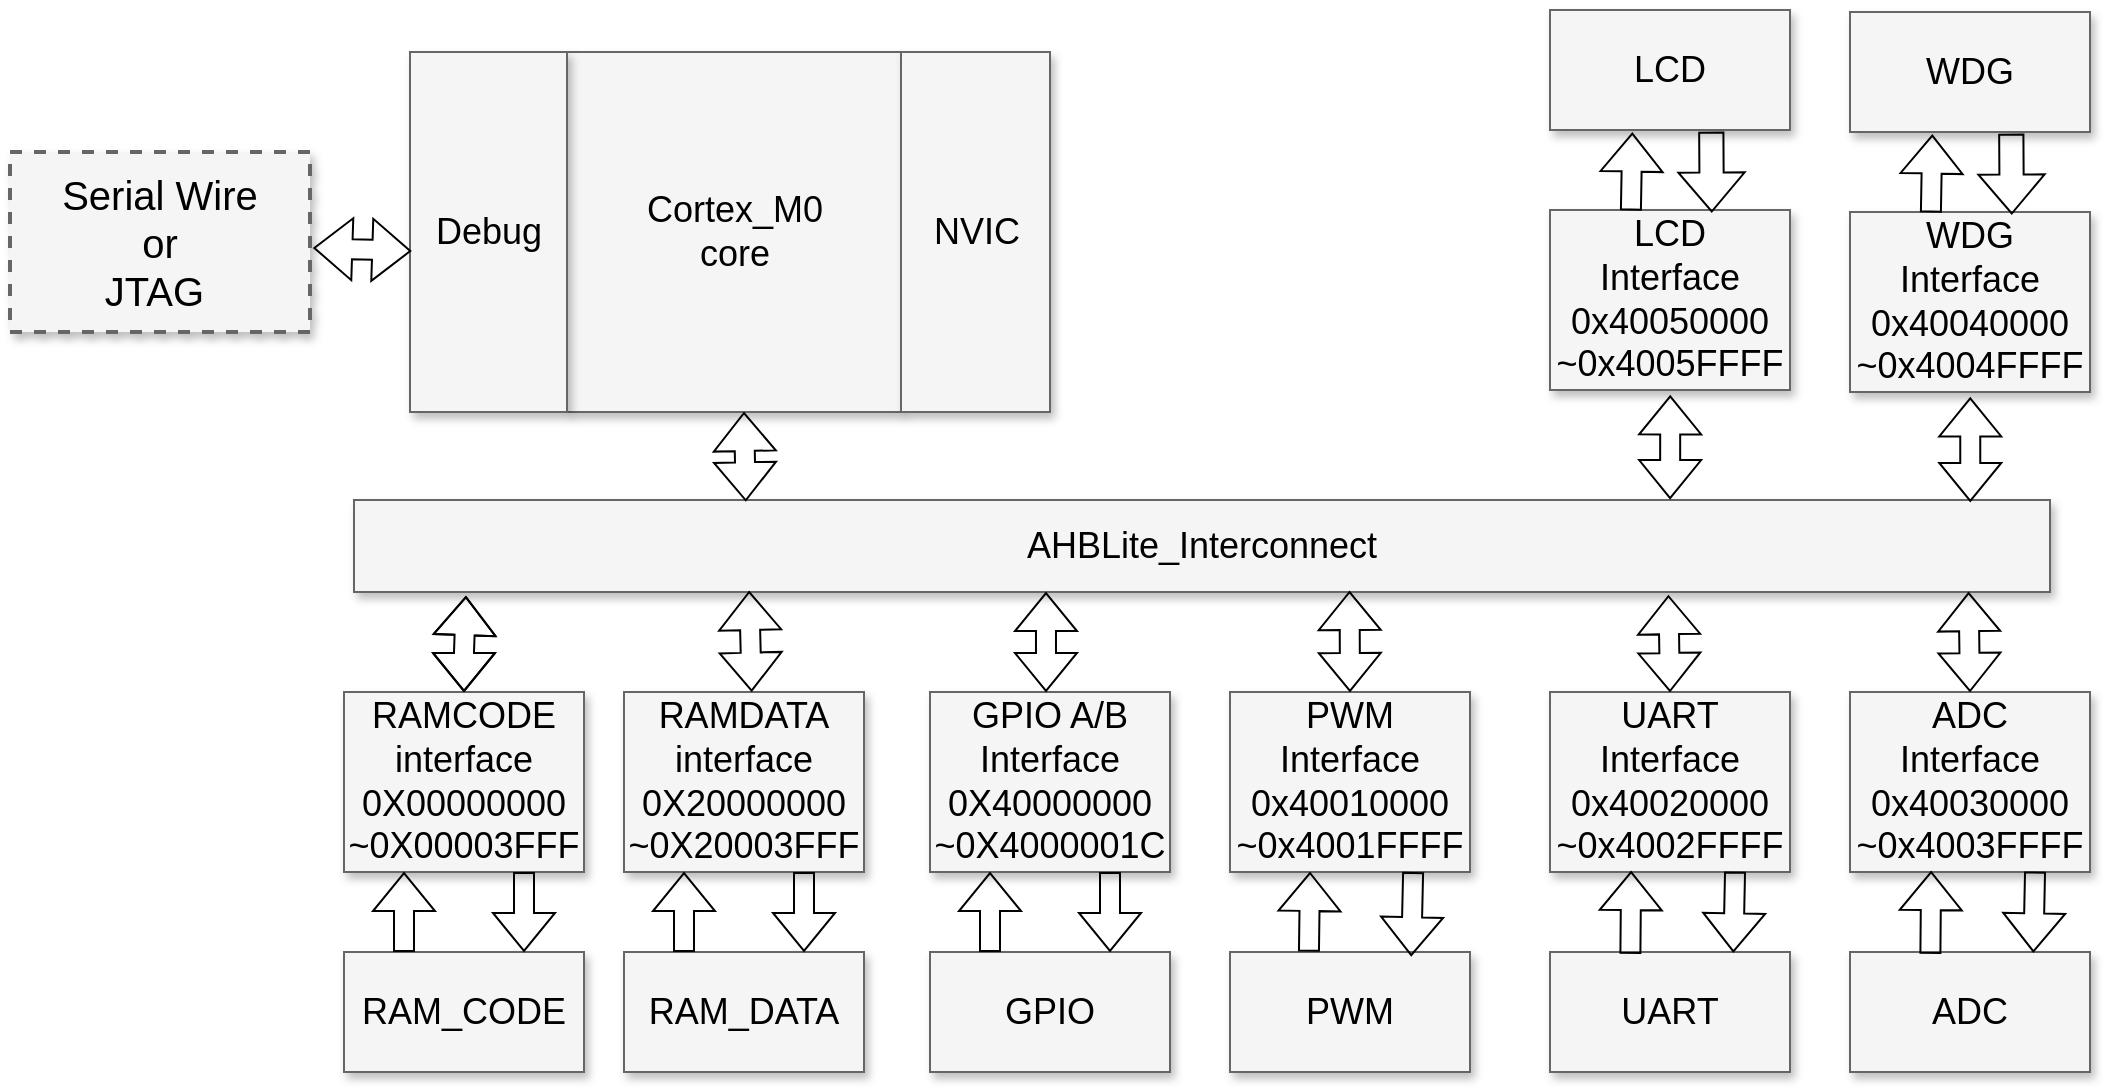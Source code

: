 <mxfile version="22.0.4" type="github">
  <diagram name="Page-1" id="90a13364-a465-7bf4-72fc-28e22215d7a0">
    <mxGraphModel dx="745" dy="653" grid="1" gridSize="10" guides="1" tooltips="1" connect="1" arrows="1" fold="1" page="1" pageScale="1.5" pageWidth="1169" pageHeight="826" background="none" math="0" shadow="0">
      <root>
        <mxCell id="0" style=";html=1;" />
        <mxCell id="1" style=";html=1;" parent="0" />
        <mxCell id="3a17f1ce550125da-13" style="edgeStyle=elbowEdgeStyle;rounded=0;html=1;startArrow=none;startFill=0;jettySize=auto;orthogonalLoop=1;fontSize=18;elbow=vertical;" parent="1" source="3a17f1ce550125da-2" target="3a17f1ce550125da-4" edge="1">
          <mxGeometry relative="1" as="geometry" />
        </mxCell>
        <mxCell id="3a17f1ce550125da-2" value="&lt;font&gt;Cortex_M0&lt;br&gt;core&lt;br&gt;&lt;/font&gt;" style="whiteSpace=wrap;html=1;shadow=1;fontSize=18;fillColor=#f5f5f5;strokeColor=#666666;" parent="1" vertex="1">
          <mxGeometry x="788.5" y="550" width="167" height="180" as="geometry" />
        </mxCell>
        <mxCell id="3a17f1ce550125da-4" value="NVIC" style="whiteSpace=wrap;html=1;shadow=1;fontSize=18;fillColor=#f5f5f5;strokeColor=#666666;" parent="1" vertex="1">
          <mxGeometry x="955.5" y="550" width="74.5" height="180" as="geometry" />
        </mxCell>
        <mxCell id="3a17f1ce550125da-8" value="Debug" style="whiteSpace=wrap;html=1;shadow=1;fontSize=18;fillColor=#f5f5f5;strokeColor=#666666;" parent="1" vertex="1">
          <mxGeometry x="710" y="550" width="78.5" height="180" as="geometry" />
        </mxCell>
        <mxCell id="3a17f1ce550125da-9" value="&lt;font&gt;GPIO A/B&lt;/font&gt;&lt;br&gt;Interface&lt;br&gt;&lt;font&gt;&lt;font&gt;0X40000000&lt;/font&gt;&lt;br&gt;&lt;/font&gt;&lt;font&gt;~0X4000001C&lt;/font&gt;" style="whiteSpace=wrap;html=1;shadow=1;fontSize=18;fillColor=#f5f5f5;strokeColor=#666666;" parent="1" vertex="1">
          <mxGeometry x="970" y="870" width="120" height="90" as="geometry" />
        </mxCell>
        <mxCell id="3a17f1ce550125da-10" value="AHBLite_Interconnect" style="whiteSpace=wrap;html=1;shadow=1;fontSize=18;fillColor=#f5f5f5;strokeColor=#666666;" parent="1" vertex="1">
          <mxGeometry x="682" y="774" width="848" height="46" as="geometry" />
        </mxCell>
        <mxCell id="3a17f1ce550125da-11" value="RAMCODE&lt;br&gt;&lt;font&gt;&lt;font&gt;interface&lt;/font&gt;&lt;br&gt;&lt;font&gt;0X00000000&lt;br&gt;&lt;/font&gt;&lt;font&gt;~0X00003FFF&lt;/font&gt;&lt;br&gt;&lt;/font&gt;" style="whiteSpace=wrap;html=1;shadow=1;fontSize=18;fillColor=#f5f5f5;strokeColor=#666666;" parent="1" vertex="1">
          <mxGeometry x="677" y="870" width="120" height="90" as="geometry" />
        </mxCell>
        <mxCell id="wUYLZcbfz6jvyxzMd7EB-4" value="" style="shape=flexArrow;endArrow=classic;startArrow=classic;html=1;rounded=0;exitX=0.231;exitY=0.014;exitDx=0;exitDy=0;exitPerimeter=0;" edge="1" parent="1" source="3a17f1ce550125da-10">
          <mxGeometry width="100" height="100" relative="1" as="geometry">
            <mxPoint x="777" y="830" as="sourcePoint" />
            <mxPoint x="877" y="730" as="targetPoint" />
          </mxGeometry>
        </mxCell>
        <mxCell id="wUYLZcbfz6jvyxzMd7EB-6" value="&lt;font&gt;RAM_CODE&lt;/font&gt;" style="whiteSpace=wrap;html=1;shadow=1;fontSize=18;fillColor=#f5f5f5;strokeColor=#666666;" vertex="1" parent="1">
          <mxGeometry x="677" y="1000" width="120" height="60" as="geometry" />
        </mxCell>
        <mxCell id="wUYLZcbfz6jvyxzMd7EB-7" value="" style="shape=flexArrow;endArrow=classic;startArrow=classic;html=1;rounded=0;exitX=0.5;exitY=0;exitDx=0;exitDy=0;entryX=0.066;entryY=1.045;entryDx=0;entryDy=0;entryPerimeter=0;" edge="1" parent="1" source="3a17f1ce550125da-11" target="3a17f1ce550125da-10">
          <mxGeometry width="100" height="100" relative="1" as="geometry">
            <mxPoint x="738.97" y="860" as="sourcePoint" />
            <mxPoint x="741.03" y="822.576" as="targetPoint" />
            <Array as="points">
              <mxPoint x="737" y="850" />
            </Array>
          </mxGeometry>
        </mxCell>
        <mxCell id="wUYLZcbfz6jvyxzMd7EB-8" value="" style="shape=flexArrow;endArrow=classic;html=1;rounded=0;exitX=0.25;exitY=0;exitDx=0;exitDy=0;entryX=0.25;entryY=1;entryDx=0;entryDy=0;" edge="1" parent="1" source="wUYLZcbfz6jvyxzMd7EB-6" target="3a17f1ce550125da-11">
          <mxGeometry width="50" height="50" relative="1" as="geometry">
            <mxPoint x="630" y="950" as="sourcePoint" />
            <mxPoint x="680" y="900" as="targetPoint" />
            <Array as="points" />
          </mxGeometry>
        </mxCell>
        <mxCell id="wUYLZcbfz6jvyxzMd7EB-9" value="" style="shape=flexArrow;endArrow=classic;html=1;rounded=0;exitX=0.75;exitY=1;exitDx=0;exitDy=0;entryX=0.75;entryY=0;entryDx=0;entryDy=0;" edge="1" parent="1" source="3a17f1ce550125da-11" target="wUYLZcbfz6jvyxzMd7EB-6">
          <mxGeometry width="50" height="50" relative="1" as="geometry">
            <mxPoint x="850.24" y="980" as="sourcePoint" />
            <mxPoint x="850" y="1050.2" as="targetPoint" />
            <Array as="points" />
          </mxGeometry>
        </mxCell>
        <mxCell id="wUYLZcbfz6jvyxzMd7EB-10" value="&lt;font&gt;RAMDATA&lt;/font&gt;&lt;br&gt;&lt;font&gt;&lt;font&gt;interface&lt;/font&gt;&lt;br&gt;&lt;font&gt;&lt;font&gt;0X20000000&lt;/font&gt;&lt;br&gt;&lt;/font&gt;&lt;font&gt;~0X20003FFF&lt;/font&gt;&lt;br&gt;&lt;/font&gt;" style="whiteSpace=wrap;html=1;shadow=1;fontSize=18;fillColor=#f5f5f5;strokeColor=#666666;" vertex="1" parent="1">
          <mxGeometry x="817" y="870" width="120" height="90" as="geometry" />
        </mxCell>
        <mxCell id="wUYLZcbfz6jvyxzMd7EB-11" value="&lt;font&gt;RAM_DATA&lt;/font&gt;" style="whiteSpace=wrap;html=1;shadow=1;fontSize=18;fillColor=#f5f5f5;strokeColor=#666666;" vertex="1" parent="1">
          <mxGeometry x="817" y="1000" width="120" height="60" as="geometry" />
        </mxCell>
        <mxCell id="wUYLZcbfz6jvyxzMd7EB-12" value="" style="shape=flexArrow;endArrow=classic;html=1;rounded=0;exitX=0.25;exitY=0;exitDx=0;exitDy=0;entryX=0.25;entryY=1;entryDx=0;entryDy=0;" edge="1" parent="1" source="wUYLZcbfz6jvyxzMd7EB-11" target="wUYLZcbfz6jvyxzMd7EB-10">
          <mxGeometry width="50" height="50" relative="1" as="geometry">
            <mxPoint x="770" y="950" as="sourcePoint" />
            <mxPoint x="820" y="900" as="targetPoint" />
            <Array as="points" />
          </mxGeometry>
        </mxCell>
        <mxCell id="wUYLZcbfz6jvyxzMd7EB-13" value="" style="shape=flexArrow;endArrow=classic;html=1;rounded=0;exitX=0.75;exitY=1;exitDx=0;exitDy=0;entryX=0.75;entryY=0;entryDx=0;entryDy=0;" edge="1" parent="1" source="wUYLZcbfz6jvyxzMd7EB-10" target="wUYLZcbfz6jvyxzMd7EB-11">
          <mxGeometry width="50" height="50" relative="1" as="geometry">
            <mxPoint x="990.24" y="980" as="sourcePoint" />
            <mxPoint x="990" y="1050.2" as="targetPoint" />
            <Array as="points" />
          </mxGeometry>
        </mxCell>
        <mxCell id="wUYLZcbfz6jvyxzMd7EB-15" value="" style="shape=flexArrow;endArrow=classic;startArrow=classic;html=1;rounded=0;exitX=0.532;exitY=-0.002;exitDx=0;exitDy=0;exitPerimeter=0;entryX=0.233;entryY=0.989;entryDx=0;entryDy=0;entryPerimeter=0;" edge="1" parent="1" source="wUYLZcbfz6jvyxzMd7EB-10" target="3a17f1ce550125da-10">
          <mxGeometry width="100" height="100" relative="1" as="geometry">
            <mxPoint x="930" y="850" as="sourcePoint" />
            <mxPoint x="930" y="840" as="targetPoint" />
          </mxGeometry>
        </mxCell>
        <mxCell id="wUYLZcbfz6jvyxzMd7EB-20" value="" style="shape=flexArrow;endArrow=classic;startArrow=classic;html=1;rounded=0;entryX=0.008;entryY=0.553;entryDx=0;entryDy=0;entryPerimeter=0;exitX=1.011;exitY=0.533;exitDx=0;exitDy=0;exitPerimeter=0;" edge="1" parent="1" source="wUYLZcbfz6jvyxzMd7EB-22" target="3a17f1ce550125da-8">
          <mxGeometry width="100" height="100" relative="1" as="geometry">
            <mxPoint x="660" y="607" as="sourcePoint" />
            <mxPoint x="600" y="580" as="targetPoint" />
          </mxGeometry>
        </mxCell>
        <mxCell id="wUYLZcbfz6jvyxzMd7EB-22" value="Serial Wire&lt;br&gt;&lt;font&gt;or&lt;br&gt;&lt;/font&gt;&lt;font&gt;JTAG&amp;nbsp;&lt;/font&gt;" style="whiteSpace=wrap;html=1;shadow=1;fontSize=20;fillColor=#f5f5f5;strokeColor=#666666;strokeWidth=2;dashed=1;" vertex="1" parent="1">
          <mxGeometry x="510" y="600" width="150" height="90" as="geometry" />
        </mxCell>
        <mxCell id="wUYLZcbfz6jvyxzMd7EB-23" value="&lt;font&gt;PWM&lt;br&gt;&lt;font&gt;Interface&lt;br&gt;&lt;/font&gt;&lt;font&gt;&lt;font&gt;0x40010000&lt;/font&gt;&lt;br&gt;&lt;/font&gt;&lt;/font&gt;&lt;font&gt;~0x4001FFFF&lt;/font&gt;" style="whiteSpace=wrap;html=1;shadow=1;fontSize=18;fillColor=#f5f5f5;strokeColor=#666666;" vertex="1" parent="1">
          <mxGeometry x="1120" y="870" width="120" height="90" as="geometry" />
        </mxCell>
        <mxCell id="wUYLZcbfz6jvyxzMd7EB-24" value="&lt;font style=&quot;border-color: var(--border-color);&quot;&gt;&lt;font&gt;UART&lt;/font&gt;&lt;br style=&quot;border-color: var(--border-color);&quot;&gt;&lt;font style=&quot;border-color: var(--border-color);&quot;&gt;Interface&lt;br style=&quot;border-color: var(--border-color);&quot;&gt;&lt;/font&gt;&lt;font style=&quot;border-color: var(--border-color);&quot;&gt;&lt;font style=&quot;border-color: var(--border-color);&quot;&gt;0x40020000&lt;/font&gt;&lt;br style=&quot;border-color: var(--border-color);&quot;&gt;&lt;/font&gt;&lt;/font&gt;&lt;font style=&quot;border-color: var(--border-color);&quot;&gt;~0x4002FFFF&lt;/font&gt;" style="whiteSpace=wrap;html=1;shadow=1;fontSize=18;fillColor=#f5f5f5;strokeColor=#666666;" vertex="1" parent="1">
          <mxGeometry x="1280" y="870" width="120" height="90" as="geometry" />
        </mxCell>
        <mxCell id="wUYLZcbfz6jvyxzMd7EB-25" value="" style="shape=flexArrow;endArrow=classic;startArrow=classic;html=1;rounded=0;entryX=0.408;entryY=1.001;entryDx=0;entryDy=0;entryPerimeter=0;" edge="1" parent="1" target="3a17f1ce550125da-10">
          <mxGeometry width="100" height="100" relative="1" as="geometry">
            <mxPoint x="1028" y="870" as="sourcePoint" />
            <mxPoint x="1030" y="819" as="targetPoint" />
          </mxGeometry>
        </mxCell>
        <mxCell id="wUYLZcbfz6jvyxzMd7EB-26" value="" style="shape=flexArrow;endArrow=classic;startArrow=classic;html=1;rounded=0;exitX=0.5;exitY=0;exitDx=0;exitDy=0;entryX=0.587;entryY=0.989;entryDx=0;entryDy=0;entryPerimeter=0;" edge="1" parent="1" source="wUYLZcbfz6jvyxzMd7EB-23" target="3a17f1ce550125da-10">
          <mxGeometry width="100" height="100" relative="1" as="geometry">
            <mxPoint x="1171" y="870" as="sourcePoint" />
            <mxPoint x="1170" y="819" as="targetPoint" />
          </mxGeometry>
        </mxCell>
        <mxCell id="wUYLZcbfz6jvyxzMd7EB-27" value="" style="shape=flexArrow;endArrow=classic;startArrow=classic;html=1;rounded=0;entryX=0.775;entryY=1.035;entryDx=0;entryDy=0;entryPerimeter=0;exitX=0.5;exitY=0;exitDx=0;exitDy=0;" edge="1" parent="1" source="wUYLZcbfz6jvyxzMd7EB-24" target="3a17f1ce550125da-10">
          <mxGeometry width="100" height="100" relative="1" as="geometry">
            <mxPoint x="1341" y="870" as="sourcePoint" />
            <mxPoint x="1339.5" y="830" as="targetPoint" />
          </mxGeometry>
        </mxCell>
        <mxCell id="wUYLZcbfz6jvyxzMd7EB-29" value="&lt;font&gt;GPIO&lt;/font&gt;" style="whiteSpace=wrap;html=1;shadow=1;fontSize=18;fillColor=#f5f5f5;strokeColor=#666666;" vertex="1" parent="1">
          <mxGeometry x="970" y="1000" width="120" height="60" as="geometry" />
        </mxCell>
        <mxCell id="wUYLZcbfz6jvyxzMd7EB-30" value="" style="shape=flexArrow;endArrow=classic;html=1;rounded=0;exitX=0.25;exitY=0;exitDx=0;exitDy=0;entryX=0.25;entryY=1;entryDx=0;entryDy=0;" edge="1" parent="1" source="wUYLZcbfz6jvyxzMd7EB-29" target="3a17f1ce550125da-9">
          <mxGeometry width="50" height="50" relative="1" as="geometry">
            <mxPoint x="1000" y="980" as="sourcePoint" />
            <mxPoint x="1000" y="1020" as="targetPoint" />
            <Array as="points" />
          </mxGeometry>
        </mxCell>
        <mxCell id="wUYLZcbfz6jvyxzMd7EB-31" value="" style="shape=flexArrow;endArrow=classic;html=1;rounded=0;exitX=0.75;exitY=1;exitDx=0;exitDy=0;entryX=0.75;entryY=0;entryDx=0;entryDy=0;" edge="1" parent="1" source="3a17f1ce550125da-9" target="wUYLZcbfz6jvyxzMd7EB-29">
          <mxGeometry width="50" height="50" relative="1" as="geometry">
            <mxPoint x="1050" y="960" as="sourcePoint" />
            <mxPoint x="1050" y="1000" as="targetPoint" />
            <Array as="points" />
          </mxGeometry>
        </mxCell>
        <mxCell id="wUYLZcbfz6jvyxzMd7EB-32" value="&lt;font&gt;PWM&lt;/font&gt;" style="whiteSpace=wrap;html=1;shadow=1;fontSize=18;fillColor=#f5f5f5;strokeColor=#666666;" vertex="1" parent="1">
          <mxGeometry x="1120" y="1000" width="120" height="60" as="geometry" />
        </mxCell>
        <mxCell id="wUYLZcbfz6jvyxzMd7EB-33" value="" style="shape=flexArrow;endArrow=classic;html=1;rounded=0;exitX=0.329;exitY=-0.004;exitDx=0;exitDy=0;exitPerimeter=0;" edge="1" parent="1" source="wUYLZcbfz6jvyxzMd7EB-32">
          <mxGeometry width="50" height="50" relative="1" as="geometry">
            <mxPoint x="1160" y="1000" as="sourcePoint" />
            <mxPoint x="1160" y="960" as="targetPoint" />
            <Array as="points" />
          </mxGeometry>
        </mxCell>
        <mxCell id="wUYLZcbfz6jvyxzMd7EB-34" value="" style="shape=flexArrow;endArrow=classic;html=1;rounded=0;exitX=0.763;exitY=1;exitDx=0;exitDy=0;entryX=0.755;entryY=0.035;entryDx=0;entryDy=0;entryPerimeter=0;exitPerimeter=0;" edge="1" parent="1" source="wUYLZcbfz6jvyxzMd7EB-23" target="wUYLZcbfz6jvyxzMd7EB-32">
          <mxGeometry width="50" height="50" relative="1" as="geometry">
            <mxPoint x="1210" y="960" as="sourcePoint" />
            <mxPoint x="1210" y="1000" as="targetPoint" />
            <Array as="points" />
          </mxGeometry>
        </mxCell>
        <mxCell id="wUYLZcbfz6jvyxzMd7EB-35" value="&lt;font&gt;UART&lt;/font&gt;" style="whiteSpace=wrap;html=1;shadow=1;fontSize=18;fillColor=#f5f5f5;strokeColor=#666666;" vertex="1" parent="1">
          <mxGeometry x="1280" y="1000" width="120" height="60" as="geometry" />
        </mxCell>
        <mxCell id="wUYLZcbfz6jvyxzMd7EB-36" value="" style="shape=flexArrow;endArrow=classic;html=1;rounded=0;exitX=0.335;exitY=0.015;exitDx=0;exitDy=0;exitPerimeter=0;entryX=0.338;entryY=0.995;entryDx=0;entryDy=0;entryPerimeter=0;" edge="1" parent="1" source="wUYLZcbfz6jvyxzMd7EB-35" target="wUYLZcbfz6jvyxzMd7EB-24">
          <mxGeometry width="50" height="50" relative="1" as="geometry">
            <mxPoint x="1320" y="1000" as="sourcePoint" />
            <mxPoint x="1320" y="960" as="targetPoint" />
            <Array as="points" />
          </mxGeometry>
        </mxCell>
        <mxCell id="wUYLZcbfz6jvyxzMd7EB-37" value="" style="shape=flexArrow;endArrow=classic;html=1;rounded=0;exitX=0.771;exitY=0.998;exitDx=0;exitDy=0;entryX=0.764;entryY=0.003;entryDx=0;entryDy=0;entryPerimeter=0;exitPerimeter=0;" edge="1" parent="1" target="wUYLZcbfz6jvyxzMd7EB-35" source="wUYLZcbfz6jvyxzMd7EB-24">
          <mxGeometry width="50" height="50" relative="1" as="geometry">
            <mxPoint x="1372" y="960" as="sourcePoint" />
            <mxPoint x="1370" y="1000" as="targetPoint" />
            <Array as="points" />
          </mxGeometry>
        </mxCell>
        <mxCell id="wUYLZcbfz6jvyxzMd7EB-38" value="&lt;font style=&quot;border-color: var(--border-color);&quot;&gt;&lt;font&gt;ADC&lt;/font&gt;&lt;br style=&quot;border-color: var(--border-color);&quot;&gt;&lt;font style=&quot;border-color: var(--border-color);&quot;&gt;Interface&lt;br style=&quot;border-color: var(--border-color);&quot;&gt;&lt;/font&gt;&lt;font style=&quot;border-color: var(--border-color);&quot;&gt;&lt;font style=&quot;border-color: var(--border-color);&quot;&gt;0x40030000&lt;/font&gt;&lt;br style=&quot;border-color: var(--border-color);&quot;&gt;&lt;/font&gt;&lt;/font&gt;&lt;font style=&quot;border-color: var(--border-color);&quot;&gt;~0x4003FFFF&lt;/font&gt;" style="whiteSpace=wrap;html=1;shadow=1;fontSize=18;fillColor=#f5f5f5;strokeColor=#666666;" vertex="1" parent="1">
          <mxGeometry x="1430" y="870" width="120" height="90" as="geometry" />
        </mxCell>
        <mxCell id="wUYLZcbfz6jvyxzMd7EB-39" value="" style="shape=flexArrow;endArrow=classic;startArrow=classic;html=1;rounded=0;entryX=0.952;entryY=1.002;entryDx=0;entryDy=0;entryPerimeter=0;exitX=0.5;exitY=0;exitDx=0;exitDy=0;" edge="1" parent="1" source="wUYLZcbfz6jvyxzMd7EB-38" target="3a17f1ce550125da-10">
          <mxGeometry width="100" height="100" relative="1" as="geometry">
            <mxPoint x="1491" y="870" as="sourcePoint" />
            <mxPoint x="1489" y="822" as="targetPoint" />
          </mxGeometry>
        </mxCell>
        <mxCell id="wUYLZcbfz6jvyxzMd7EB-40" value="&lt;font&gt;ADC&lt;/font&gt;" style="whiteSpace=wrap;html=1;shadow=1;fontSize=18;fillColor=#f5f5f5;strokeColor=#666666;" vertex="1" parent="1">
          <mxGeometry x="1430" y="1000" width="120" height="60" as="geometry" />
        </mxCell>
        <mxCell id="wUYLZcbfz6jvyxzMd7EB-41" value="" style="shape=flexArrow;endArrow=classic;html=1;rounded=0;exitX=0.335;exitY=0.015;exitDx=0;exitDy=0;exitPerimeter=0;entryX=0.338;entryY=0.995;entryDx=0;entryDy=0;entryPerimeter=0;" edge="1" parent="1" source="wUYLZcbfz6jvyxzMd7EB-40" target="wUYLZcbfz6jvyxzMd7EB-38">
          <mxGeometry width="50" height="50" relative="1" as="geometry">
            <mxPoint x="1470" y="1000" as="sourcePoint" />
            <mxPoint x="1470" y="960" as="targetPoint" />
            <Array as="points" />
          </mxGeometry>
        </mxCell>
        <mxCell id="wUYLZcbfz6jvyxzMd7EB-42" value="" style="shape=flexArrow;endArrow=classic;html=1;rounded=0;exitX=0.771;exitY=0.998;exitDx=0;exitDy=0;entryX=0.764;entryY=0.003;entryDx=0;entryDy=0;entryPerimeter=0;exitPerimeter=0;" edge="1" parent="1" source="wUYLZcbfz6jvyxzMd7EB-38" target="wUYLZcbfz6jvyxzMd7EB-40">
          <mxGeometry width="50" height="50" relative="1" as="geometry">
            <mxPoint x="1522" y="960" as="sourcePoint" />
            <mxPoint x="1520" y="1000" as="targetPoint" />
            <Array as="points" />
          </mxGeometry>
        </mxCell>
        <mxCell id="wUYLZcbfz6jvyxzMd7EB-44" value="&lt;font style=&quot;border-color: var(--border-color);&quot;&gt;&lt;font&gt;WDG&lt;/font&gt;&lt;br style=&quot;border-color: var(--border-color);&quot;&gt;&lt;font style=&quot;border-color: var(--border-color);&quot;&gt;Interface&lt;br style=&quot;border-color: var(--border-color);&quot;&gt;&lt;/font&gt;&lt;font style=&quot;border-color: var(--border-color);&quot;&gt;&lt;font style=&quot;border-color: var(--border-color);&quot;&gt;0x40040000&lt;/font&gt;&lt;br style=&quot;border-color: var(--border-color);&quot;&gt;&lt;/font&gt;&lt;/font&gt;&lt;font style=&quot;border-color: var(--border-color);&quot;&gt;~0x4004FFFF&lt;/font&gt;" style="whiteSpace=wrap;html=1;shadow=1;fontSize=18;fillColor=#f5f5f5;strokeColor=#666666;" vertex="1" parent="1">
          <mxGeometry x="1430" y="630" width="120" height="90" as="geometry" />
        </mxCell>
        <mxCell id="wUYLZcbfz6jvyxzMd7EB-45" value="" style="shape=flexArrow;endArrow=classic;startArrow=classic;html=1;rounded=0;entryX=0.501;entryY=1.03;entryDx=0;entryDy=0;entryPerimeter=0;exitX=0.953;exitY=0.021;exitDx=0;exitDy=0;exitPerimeter=0;" edge="1" parent="1" source="3a17f1ce550125da-10" target="wUYLZcbfz6jvyxzMd7EB-44">
          <mxGeometry width="100" height="100" relative="1" as="geometry">
            <mxPoint x="1490" y="774" as="sourcePoint" />
            <mxPoint x="1489.5" y="724" as="targetPoint" />
          </mxGeometry>
        </mxCell>
        <mxCell id="wUYLZcbfz6jvyxzMd7EB-46" value="&lt;font&gt;WDG&lt;/font&gt;" style="whiteSpace=wrap;html=1;shadow=1;fontSize=18;fillColor=#f5f5f5;strokeColor=#666666;" vertex="1" parent="1">
          <mxGeometry x="1430" y="530" width="120" height="60" as="geometry" />
        </mxCell>
        <mxCell id="wUYLZcbfz6jvyxzMd7EB-49" value="" style="shape=flexArrow;endArrow=classic;html=1;rounded=0;exitX=0.337;exitY=0.003;exitDx=0;exitDy=0;exitPerimeter=0;entryX=0.343;entryY=1.021;entryDx=0;entryDy=0;entryPerimeter=0;" edge="1" parent="1" source="wUYLZcbfz6jvyxzMd7EB-44" target="wUYLZcbfz6jvyxzMd7EB-46">
          <mxGeometry width="50" height="50" relative="1" as="geometry">
            <mxPoint x="1470" y="630" as="sourcePoint" />
            <mxPoint x="1470" y="590" as="targetPoint" />
            <Array as="points" />
          </mxGeometry>
        </mxCell>
        <mxCell id="wUYLZcbfz6jvyxzMd7EB-50" value="" style="shape=flexArrow;endArrow=classic;html=1;rounded=0;exitX=0.672;exitY=1.013;exitDx=0;exitDy=0;entryX=0.674;entryY=0.014;entryDx=0;entryDy=0;entryPerimeter=0;exitPerimeter=0;width=12.121;endSize=6.164;" edge="1" parent="1" source="wUYLZcbfz6jvyxzMd7EB-46" target="wUYLZcbfz6jvyxzMd7EB-44">
          <mxGeometry width="50" height="50" relative="1" as="geometry">
            <mxPoint x="1511" y="590" as="sourcePoint" />
            <mxPoint x="1510" y="630" as="targetPoint" />
            <Array as="points" />
          </mxGeometry>
        </mxCell>
        <mxCell id="wUYLZcbfz6jvyxzMd7EB-51" value="&lt;font style=&quot;border-color: var(--border-color);&quot;&gt;&lt;font&gt;LCD&lt;/font&gt;&lt;br style=&quot;border-color: var(--border-color);&quot;&gt;&lt;font style=&quot;border-color: var(--border-color);&quot;&gt;Interface&lt;br style=&quot;border-color: var(--border-color);&quot;&gt;&lt;/font&gt;&lt;font style=&quot;border-color: var(--border-color);&quot;&gt;&lt;font style=&quot;border-color: var(--border-color);&quot;&gt;0x40050000&lt;/font&gt;&lt;br style=&quot;border-color: var(--border-color);&quot;&gt;&lt;/font&gt;&lt;/font&gt;&lt;font style=&quot;border-color: var(--border-color);&quot;&gt;~0x4005FFFF&lt;/font&gt;" style="whiteSpace=wrap;html=1;shadow=1;fontSize=18;fillColor=#f5f5f5;strokeColor=#666666;" vertex="1" parent="1">
          <mxGeometry x="1280" y="629" width="120" height="90" as="geometry" />
        </mxCell>
        <mxCell id="wUYLZcbfz6jvyxzMd7EB-52" value="" style="shape=flexArrow;endArrow=classic;startArrow=classic;html=1;rounded=0;entryX=0.501;entryY=1.03;entryDx=0;entryDy=0;entryPerimeter=0;exitX=0.776;exitY=-0.01;exitDx=0;exitDy=0;exitPerimeter=0;" edge="1" parent="1" target="wUYLZcbfz6jvyxzMd7EB-51" source="3a17f1ce550125da-10">
          <mxGeometry width="100" height="100" relative="1" as="geometry">
            <mxPoint x="1340" y="774" as="sourcePoint" />
            <mxPoint x="1339.5" y="723" as="targetPoint" />
          </mxGeometry>
        </mxCell>
        <mxCell id="wUYLZcbfz6jvyxzMd7EB-53" value="&lt;font&gt;LCD&lt;/font&gt;" style="whiteSpace=wrap;html=1;shadow=1;fontSize=18;fillColor=#f5f5f5;strokeColor=#666666;" vertex="1" parent="1">
          <mxGeometry x="1280" y="529" width="120" height="60" as="geometry" />
        </mxCell>
        <mxCell id="wUYLZcbfz6jvyxzMd7EB-54" value="" style="shape=flexArrow;endArrow=classic;html=1;rounded=0;exitX=0.337;exitY=0.003;exitDx=0;exitDy=0;exitPerimeter=0;entryX=0.343;entryY=1.021;entryDx=0;entryDy=0;entryPerimeter=0;" edge="1" parent="1" source="wUYLZcbfz6jvyxzMd7EB-51" target="wUYLZcbfz6jvyxzMd7EB-53">
          <mxGeometry width="50" height="50" relative="1" as="geometry">
            <mxPoint x="1320" y="629" as="sourcePoint" />
            <mxPoint x="1320" y="589" as="targetPoint" />
            <Array as="points" />
          </mxGeometry>
        </mxCell>
        <mxCell id="wUYLZcbfz6jvyxzMd7EB-55" value="" style="shape=flexArrow;endArrow=classic;html=1;rounded=0;exitX=0.672;exitY=1.013;exitDx=0;exitDy=0;entryX=0.674;entryY=0.014;entryDx=0;entryDy=0;entryPerimeter=0;exitPerimeter=0;width=12.121;endSize=6.164;" edge="1" parent="1" source="wUYLZcbfz6jvyxzMd7EB-53" target="wUYLZcbfz6jvyxzMd7EB-51">
          <mxGeometry width="50" height="50" relative="1" as="geometry">
            <mxPoint x="1361" y="589" as="sourcePoint" />
            <mxPoint x="1360" y="629" as="targetPoint" />
            <Array as="points" />
          </mxGeometry>
        </mxCell>
      </root>
    </mxGraphModel>
  </diagram>
</mxfile>
